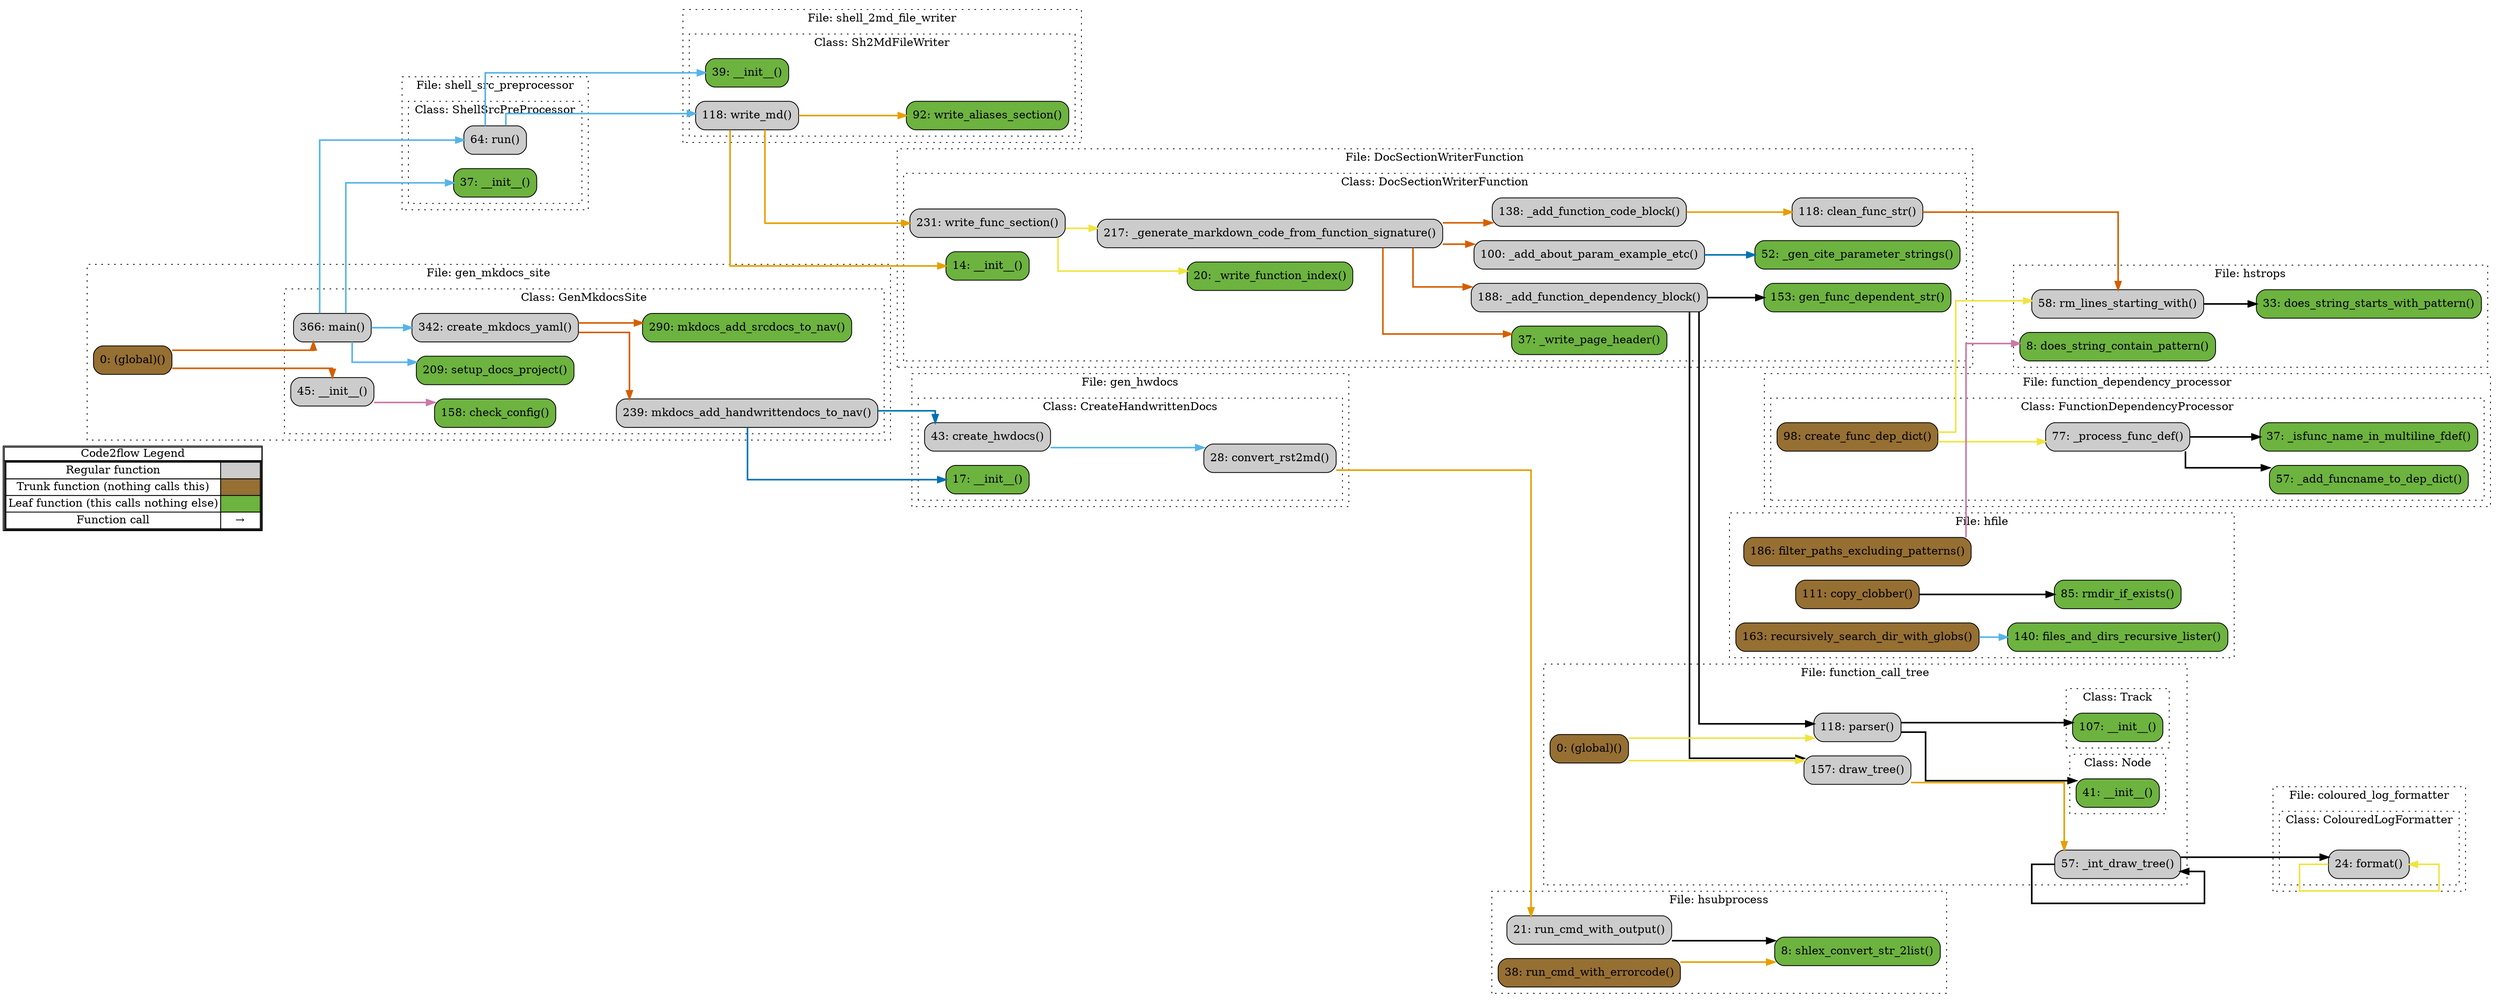 digraph G {
concentrate=true;
splines="ortho";
rankdir="LR";
subgraph legend{
    rank = min;
    label = "legend";
    Legend [shape=none, margin=0, label = <
        <table cellspacing="0" cellpadding="0" border="1"><tr><td>Code2flow Legend</td></tr><tr><td>
        <table cellspacing="0">
        <tr><td>Regular function</td><td width="50px" bgcolor='#cccccc'></td></tr>
        <tr><td>Trunk function (nothing calls this)</td><td bgcolor='#966F33'></td></tr>
        <tr><td>Leaf function (this calls nothing else)</td><td bgcolor='#6db33f'></td></tr>
        <tr><td>Function call</td><td><font color='black'>&#8594;</font></td></tr>
        </table></td></tr></table>
        >];
}node_f27213c5 [label="14: __init__()" name="DocSectionWriterFunction::DocSectionWriterFunction.__init__" shape="rect" style="rounded,filled" fillcolor="#6db33f" ];
node_7846aab5 [label="100: _add_about_param_example_etc()" name="DocSectionWriterFunction::DocSectionWriterFunction._add_about_param_example_etc" shape="rect" style="rounded,filled" fillcolor="#cccccc" ];
node_18cf86e1 [label="138: _add_function_code_block()" name="DocSectionWriterFunction::DocSectionWriterFunction._add_function_code_block" shape="rect" style="rounded,filled" fillcolor="#cccccc" ];
node_444e8ea8 [label="188: _add_function_dependency_block()" name="DocSectionWriterFunction::DocSectionWriterFunction._add_function_dependency_block" shape="rect" style="rounded,filled" fillcolor="#cccccc" ];
node_b59a9a70 [label="52: _gen_cite_parameter_strings()" name="DocSectionWriterFunction::DocSectionWriterFunction._gen_cite_parameter_strings" shape="rect" style="rounded,filled" fillcolor="#6db33f" ];
node_17cfcffe [label="217: _generate_markdown_code_from_function_signature()" name="DocSectionWriterFunction::DocSectionWriterFunction._generate_markdown_code_from_function_signature" shape="rect" style="rounded,filled" fillcolor="#cccccc" ];
node_b301c108 [label="20: _write_function_index()" name="DocSectionWriterFunction::DocSectionWriterFunction._write_function_index" shape="rect" style="rounded,filled" fillcolor="#6db33f" ];
node_2b863ad2 [label="37: _write_page_header()" name="DocSectionWriterFunction::DocSectionWriterFunction._write_page_header" shape="rect" style="rounded,filled" fillcolor="#6db33f" ];
node_1c431c2e [label="118: clean_func_str()" name="DocSectionWriterFunction::DocSectionWriterFunction.clean_func_str" shape="rect" style="rounded,filled" fillcolor="#cccccc" ];
node_162735d0 [label="153: gen_func_dependent_str()" name="DocSectionWriterFunction::DocSectionWriterFunction.gen_func_dependent_str" shape="rect" style="rounded,filled" fillcolor="#6db33f" ];
node_2199e37c [label="231: write_func_section()" name="DocSectionWriterFunction::DocSectionWriterFunction.write_func_section" shape="rect" style="rounded,filled" fillcolor="#cccccc" ];
node_1d798aec [label="24: format()" name="coloured_log_formatter::ColouredLogFormatter.format" shape="rect" style="rounded,filled" fillcolor="#cccccc" ];
node_e06c266c [label="0: (global)()" name="function_call_tree::(global)" shape="rect" style="rounded,filled" fillcolor="#966F33" ];
node_2bd60c37 [label="41: __init__()" name="function_call_tree::Node.__init__" shape="rect" style="rounded,filled" fillcolor="#6db33f" ];
node_02ef7429 [label="107: __init__()" name="function_call_tree::Track.__init__" shape="rect" style="rounded,filled" fillcolor="#6db33f" ];
node_42899f58 [label="57: _int_draw_tree()" name="function_call_tree::_int_draw_tree" shape="rect" style="rounded,filled" fillcolor="#cccccc" ];
node_56fdba01 [label="157: draw_tree()" name="function_call_tree::draw_tree" shape="rect" style="rounded,filled" fillcolor="#cccccc" ];
node_7c8cfd48 [label="118: parser()" name="function_call_tree::parser" shape="rect" style="rounded,filled" fillcolor="#cccccc" ];
node_861ba7b0 [label="57: _add_funcname_to_dep_dict()" name="function_dependency_processor::FunctionDependencyProcessor._add_funcname_to_dep_dict" shape="rect" style="rounded,filled" fillcolor="#6db33f" ];
node_de67a06a [label="37: _isfunc_name_in_multiline_fdef()" name="function_dependency_processor::FunctionDependencyProcessor._isfunc_name_in_multiline_fdef" shape="rect" style="rounded,filled" fillcolor="#6db33f" ];
node_25ef6d80 [label="77: _process_func_def()" name="function_dependency_processor::FunctionDependencyProcessor._process_func_def" shape="rect" style="rounded,filled" fillcolor="#cccccc" ];
node_2f0589ec [label="98: create_func_dep_dict()" name="function_dependency_processor::FunctionDependencyProcessor.create_func_dep_dict" shape="rect" style="rounded,filled" fillcolor="#966F33" ];
node_59ca2c9b [label="17: __init__()" name="gen_hwdocs::CreateHandwrittenDocs.__init__" shape="rect" style="rounded,filled" fillcolor="#6db33f" ];
node_5aba28c1 [label="28: convert_rst2md()" name="gen_hwdocs::CreateHandwrittenDocs.convert_rst2md" shape="rect" style="rounded,filled" fillcolor="#cccccc" ];
node_9d262772 [label="43: create_hwdocs()" name="gen_hwdocs::CreateHandwrittenDocs.create_hwdocs" shape="rect" style="rounded,filled" fillcolor="#cccccc" ];
node_35efcb1e [label="0: (global)()" name="gen_mkdocs_site::(global)" shape="rect" style="rounded,filled" fillcolor="#966F33" ];
node_349f5ab7 [label="45: __init__()" name="gen_mkdocs_site::GenMkdocsSite.__init__" shape="rect" style="rounded,filled" fillcolor="#cccccc" ];
node_3cbde1ee [label="158: check_config()" name="gen_mkdocs_site::GenMkdocsSite.check_config" shape="rect" style="rounded,filled" fillcolor="#6db33f" ];
node_db794f86 [label="342: create_mkdocs_yaml()" name="gen_mkdocs_site::GenMkdocsSite.create_mkdocs_yaml" shape="rect" style="rounded,filled" fillcolor="#cccccc" ];
node_7a05ff52 [label="366: main()" name="gen_mkdocs_site::GenMkdocsSite.main" shape="rect" style="rounded,filled" fillcolor="#cccccc" ];
node_8cce61b5 [label="239: mkdocs_add_handwrittendocs_to_nav()" name="gen_mkdocs_site::GenMkdocsSite.mkdocs_add_handwrittendocs_to_nav" shape="rect" style="rounded,filled" fillcolor="#cccccc" ];
node_d5e2c0c2 [label="290: mkdocs_add_srcdocs_to_nav()" name="gen_mkdocs_site::GenMkdocsSite.mkdocs_add_srcdocs_to_nav" shape="rect" style="rounded,filled" fillcolor="#6db33f" ];
node_72fadbc0 [label="209: setup_docs_project()" name="gen_mkdocs_site::GenMkdocsSite.setup_docs_project" shape="rect" style="rounded,filled" fillcolor="#6db33f" ];
node_4a6d6950 [label="111: copy_clobber()" name="hfile::copy_clobber" shape="rect" style="rounded,filled" fillcolor="#966F33" ];
node_3d9b37c0 [label="140: files_and_dirs_recursive_lister()" name="hfile::files_and_dirs_recursive_lister" shape="rect" style="rounded,filled" fillcolor="#6db33f" ];
node_9a3607ef [label="186: filter_paths_excluding_patterns()" name="hfile::filter_paths_excluding_patterns" shape="rect" style="rounded,filled" fillcolor="#966F33" ];
node_caa5e052 [label="163: recursively_search_dir_with_globs()" name="hfile::recursively_search_dir_with_globs" shape="rect" style="rounded,filled" fillcolor="#966F33" ];
node_1e77caab [label="85: rmdir_if_exists()" name="hfile::rmdir_if_exists" shape="rect" style="rounded,filled" fillcolor="#6db33f" ];
node_d71a0fe3 [label="8: does_string_contain_pattern()" name="hstrops::does_string_contain_pattern" shape="rect" style="rounded,filled" fillcolor="#6db33f" ];
node_22f753ba [label="33: does_string_starts_with_pattern()" name="hstrops::does_string_starts_with_pattern" shape="rect" style="rounded,filled" fillcolor="#6db33f" ];
node_dd6aab88 [label="58: rm_lines_starting_with()" name="hstrops::rm_lines_starting_with" shape="rect" style="rounded,filled" fillcolor="#cccccc" ];
node_0c95c4b1 [label="38: run_cmd_with_errorcode()" name="hsubprocess::run_cmd_with_errorcode" shape="rect" style="rounded,filled" fillcolor="#966F33" ];
node_2f89dd68 [label="21: run_cmd_with_output()" name="hsubprocess::run_cmd_with_output" shape="rect" style="rounded,filled" fillcolor="#cccccc" ];
node_f3a5dfbb [label="8: shlex_convert_str_2list()" name="hsubprocess::shlex_convert_str_2list" shape="rect" style="rounded,filled" fillcolor="#6db33f" ];
node_6992c448 [label="39: __init__()" name="shell_2md_file_writer::Sh2MdFileWriter.__init__" shape="rect" style="rounded,filled" fillcolor="#6db33f" ];
node_6b8a9223 [label="92: write_aliases_section()" name="shell_2md_file_writer::Sh2MdFileWriter.write_aliases_section" shape="rect" style="rounded,filled" fillcolor="#6db33f" ];
node_f5d5ee11 [label="118: write_md()" name="shell_2md_file_writer::Sh2MdFileWriter.write_md" shape="rect" style="rounded,filled" fillcolor="#cccccc" ];
node_49e5494e [label="37: __init__()" name="shell_src_preprocessor::ShellSrcPreProcessor.__init__" shape="rect" style="rounded,filled" fillcolor="#6db33f" ];
node_6d99eb72 [label="64: run()" name="shell_src_preprocessor::ShellSrcPreProcessor.run" shape="rect" style="rounded,filled" fillcolor="#cccccc" ];
node_7846aab5 -> node_b59a9a70 [color="#0072B2" penwidth="2"];
node_18cf86e1 -> node_1c431c2e [color="#E69F00" penwidth="2"];
node_444e8ea8 -> node_162735d0 [color="#000000" penwidth="2"];
node_444e8ea8 -> node_56fdba01 [color="#000000" penwidth="2"];
node_444e8ea8 -> node_7c8cfd48 [color="#000000" penwidth="2"];
node_17cfcffe -> node_7846aab5 [color="#D55E00" penwidth="2"];
node_17cfcffe -> node_18cf86e1 [color="#D55E00" penwidth="2"];
node_17cfcffe -> node_444e8ea8 [color="#D55E00" penwidth="2"];
node_17cfcffe -> node_2b863ad2 [color="#D55E00" penwidth="2"];
node_1c431c2e -> node_dd6aab88 [color="#D55E00" penwidth="2"];
node_2199e37c -> node_17cfcffe [color="#F0E442" penwidth="2"];
node_2199e37c -> node_b301c108 [color="#F0E442" penwidth="2"];
node_1d798aec -> node_1d798aec [color="#F0E442" penwidth="2"];
node_e06c266c -> node_56fdba01 [color="#F0E442" penwidth="2"];
node_e06c266c -> node_7c8cfd48 [color="#F0E442" penwidth="2"];
node_42899f58 -> node_1d798aec [color="#000000" penwidth="2"];
node_42899f58 -> node_1d798aec [color="#000000" penwidth="2"];
node_42899f58 -> node_42899f58 [color="#000000" penwidth="2"];
node_42899f58 -> node_42899f58 [color="#000000" penwidth="2"];
node_56fdba01 -> node_42899f58 [color="#E69F00" penwidth="2"];
node_56fdba01 -> node_42899f58 [color="#E69F00" penwidth="2"];
node_7c8cfd48 -> node_2bd60c37 [color="#000000" penwidth="2"];
node_7c8cfd48 -> node_02ef7429 [color="#000000" penwidth="2"];
node_25ef6d80 -> node_861ba7b0 [color="#000000" penwidth="2"];
node_25ef6d80 -> node_de67a06a [color="#000000" penwidth="2"];
node_2f0589ec -> node_25ef6d80 [color="#F0E442" penwidth="2"];
node_2f0589ec -> node_dd6aab88 [color="#F0E442" penwidth="2"];
node_5aba28c1 -> node_2f89dd68 [color="#E69F00" penwidth="2"];
node_9d262772 -> node_5aba28c1 [color="#56B4E9" penwidth="2"];
node_35efcb1e -> node_349f5ab7 [color="#D55E00" penwidth="2"];
node_35efcb1e -> node_7a05ff52 [color="#D55E00" penwidth="2"];
node_349f5ab7 -> node_3cbde1ee [color="#CC79A7" penwidth="2"];
node_db794f86 -> node_8cce61b5 [color="#D55E00" penwidth="2"];
node_db794f86 -> node_d5e2c0c2 [color="#D55E00" penwidth="2"];
node_7a05ff52 -> node_db794f86 [color="#56B4E9" penwidth="2"];
node_7a05ff52 -> node_72fadbc0 [color="#56B4E9" penwidth="2"];
node_7a05ff52 -> node_49e5494e [color="#56B4E9" penwidth="2"];
node_7a05ff52 -> node_6d99eb72 [color="#56B4E9" penwidth="2"];
node_8cce61b5 -> node_59ca2c9b [color="#0072B2" penwidth="2"];
node_8cce61b5 -> node_9d262772 [color="#0072B2" penwidth="2"];
node_4a6d6950 -> node_1e77caab [color="#000000" penwidth="2"];
node_9a3607ef -> node_d71a0fe3 [color="#CC79A7" penwidth="2"];
node_caa5e052 -> node_3d9b37c0 [color="#56B4E9" penwidth="2"];
node_dd6aab88 -> node_22f753ba [color="#000000" penwidth="2"];
node_0c95c4b1 -> node_f3a5dfbb [color="#E69F00" penwidth="2"];
node_2f89dd68 -> node_f3a5dfbb [color="#000000" penwidth="2"];
node_f5d5ee11 -> node_f27213c5 [color="#E69F00" penwidth="2"];
node_f5d5ee11 -> node_2199e37c [color="#E69F00" penwidth="2"];
node_f5d5ee11 -> node_6b8a9223 [color="#E69F00" penwidth="2"];
node_6d99eb72 -> node_6992c448 [color="#56B4E9" penwidth="2"];
node_6d99eb72 -> node_f5d5ee11 [color="#56B4E9" penwidth="2"];
subgraph cluster_e8bd0f84 {
    label="File: DocSectionWriterFunction";
    name="DocSectionWriterFunction";
    style="filled";
    graph[style=dotted];
    subgraph cluster_5a63418f {
        node_f27213c5 node_b301c108 node_2b863ad2 node_b59a9a70 node_7846aab5 node_1c431c2e node_18cf86e1 node_162735d0 node_444e8ea8 node_17cfcffe node_2199e37c;
        label="Class: DocSectionWriterFunction";
        name="DocSectionWriterFunction";
        style="filled";
        graph[style=dotted];
    };
};
subgraph cluster_b637b4fd {
    label="File: coloured_log_formatter";
    name="coloured_log_formatter";
    style="filled";
    graph[style=dotted];
    subgraph cluster_481b850b {
        node_1d798aec;
        label="Class: ColouredLogFormatter";
        name="ColouredLogFormatter";
        style="filled";
        graph[style=dotted];
    };
};
subgraph cluster_9c05a41b {
    node_42899f58 node_7c8cfd48 node_56fdba01 node_e06c266c;
    label="File: function_call_tree";
    name="function_call_tree";
    style="filled";
    graph[style=dotted];
    subgraph cluster_f5c7b531 {
        node_2bd60c37;
        label="Class: Node";
        name="Node";
        style="filled";
        graph[style=dotted];
    };
    subgraph cluster_c5c58723 {
        node_02ef7429;
        label="Class: Track";
        name="Track";
        style="filled";
        graph[style=dotted];
    };
};
subgraph cluster_84a43930 {
    label="File: function_dependency_processor";
    name="function_dependency_processor";
    style="filled";
    graph[style=dotted];
    subgraph cluster_00b46b4c {
        node_de67a06a node_861ba7b0 node_25ef6d80 node_2f0589ec;
        label="Class: FunctionDependencyProcessor";
        name="FunctionDependencyProcessor";
        style="filled";
        graph[style=dotted];
    };
};
subgraph cluster_523ee3af {
    label="File: gen_hwdocs";
    name="gen_hwdocs";
    style="filled";
    graph[style=dotted];
    subgraph cluster_19865cb0 {
        node_59ca2c9b node_5aba28c1 node_9d262772;
        label="Class: CreateHandwrittenDocs";
        name="CreateHandwrittenDocs";
        style="filled";
        graph[style=dotted];
    };
};
subgraph cluster_f113fcec {
    node_35efcb1e;
    label="File: gen_mkdocs_site";
    name="gen_mkdocs_site";
    style="filled";
    graph[style=dotted];
    subgraph cluster_e73b074e {
        node_349f5ab7 node_3cbde1ee node_72fadbc0 node_8cce61b5 node_d5e2c0c2 node_db794f86 node_7a05ff52;
        label="Class: GenMkdocsSite";
        name="GenMkdocsSite";
        style="filled";
        graph[style=dotted];
    };
};
subgraph cluster_ae5bf9bf {
    node_1e77caab node_4a6d6950 node_3d9b37c0 node_caa5e052 node_9a3607ef;
    label="File: hfile";
    name="hfile";
    style="filled";
    graph[style=dotted];
};
subgraph cluster_dae2a847 {
    node_d71a0fe3 node_22f753ba node_dd6aab88;
    label="File: hstrops";
    name="hstrops";
    style="filled";
    graph[style=dotted];
};
subgraph cluster_29daa514 {
    node_f3a5dfbb node_2f89dd68 node_0c95c4b1;
    label="File: hsubprocess";
    name="hsubprocess";
    style="filled";
    graph[style=dotted];
};
subgraph cluster_3e5f66d9 {
    label="File: shell_2md_file_writer";
    name="shell_2md_file_writer";
    style="filled";
    graph[style=dotted];
    subgraph cluster_b897ea71 {
        node_6992c448 node_6b8a9223 node_f5d5ee11;
        label="Class: Sh2MdFileWriter";
        name="Sh2MdFileWriter";
        style="filled";
        graph[style=dotted];
    };
};
subgraph cluster_6602d515 {
    label="File: shell_src_preprocessor";
    name="shell_src_preprocessor";
    style="filled";
    graph[style=dotted];
    subgraph cluster_95ed1b91 {
        node_49e5494e node_6d99eb72;
        label="Class: ShellSrcPreProcessor";
        name="ShellSrcPreProcessor";
        style="filled";
        graph[style=dotted];
    };
};
}
